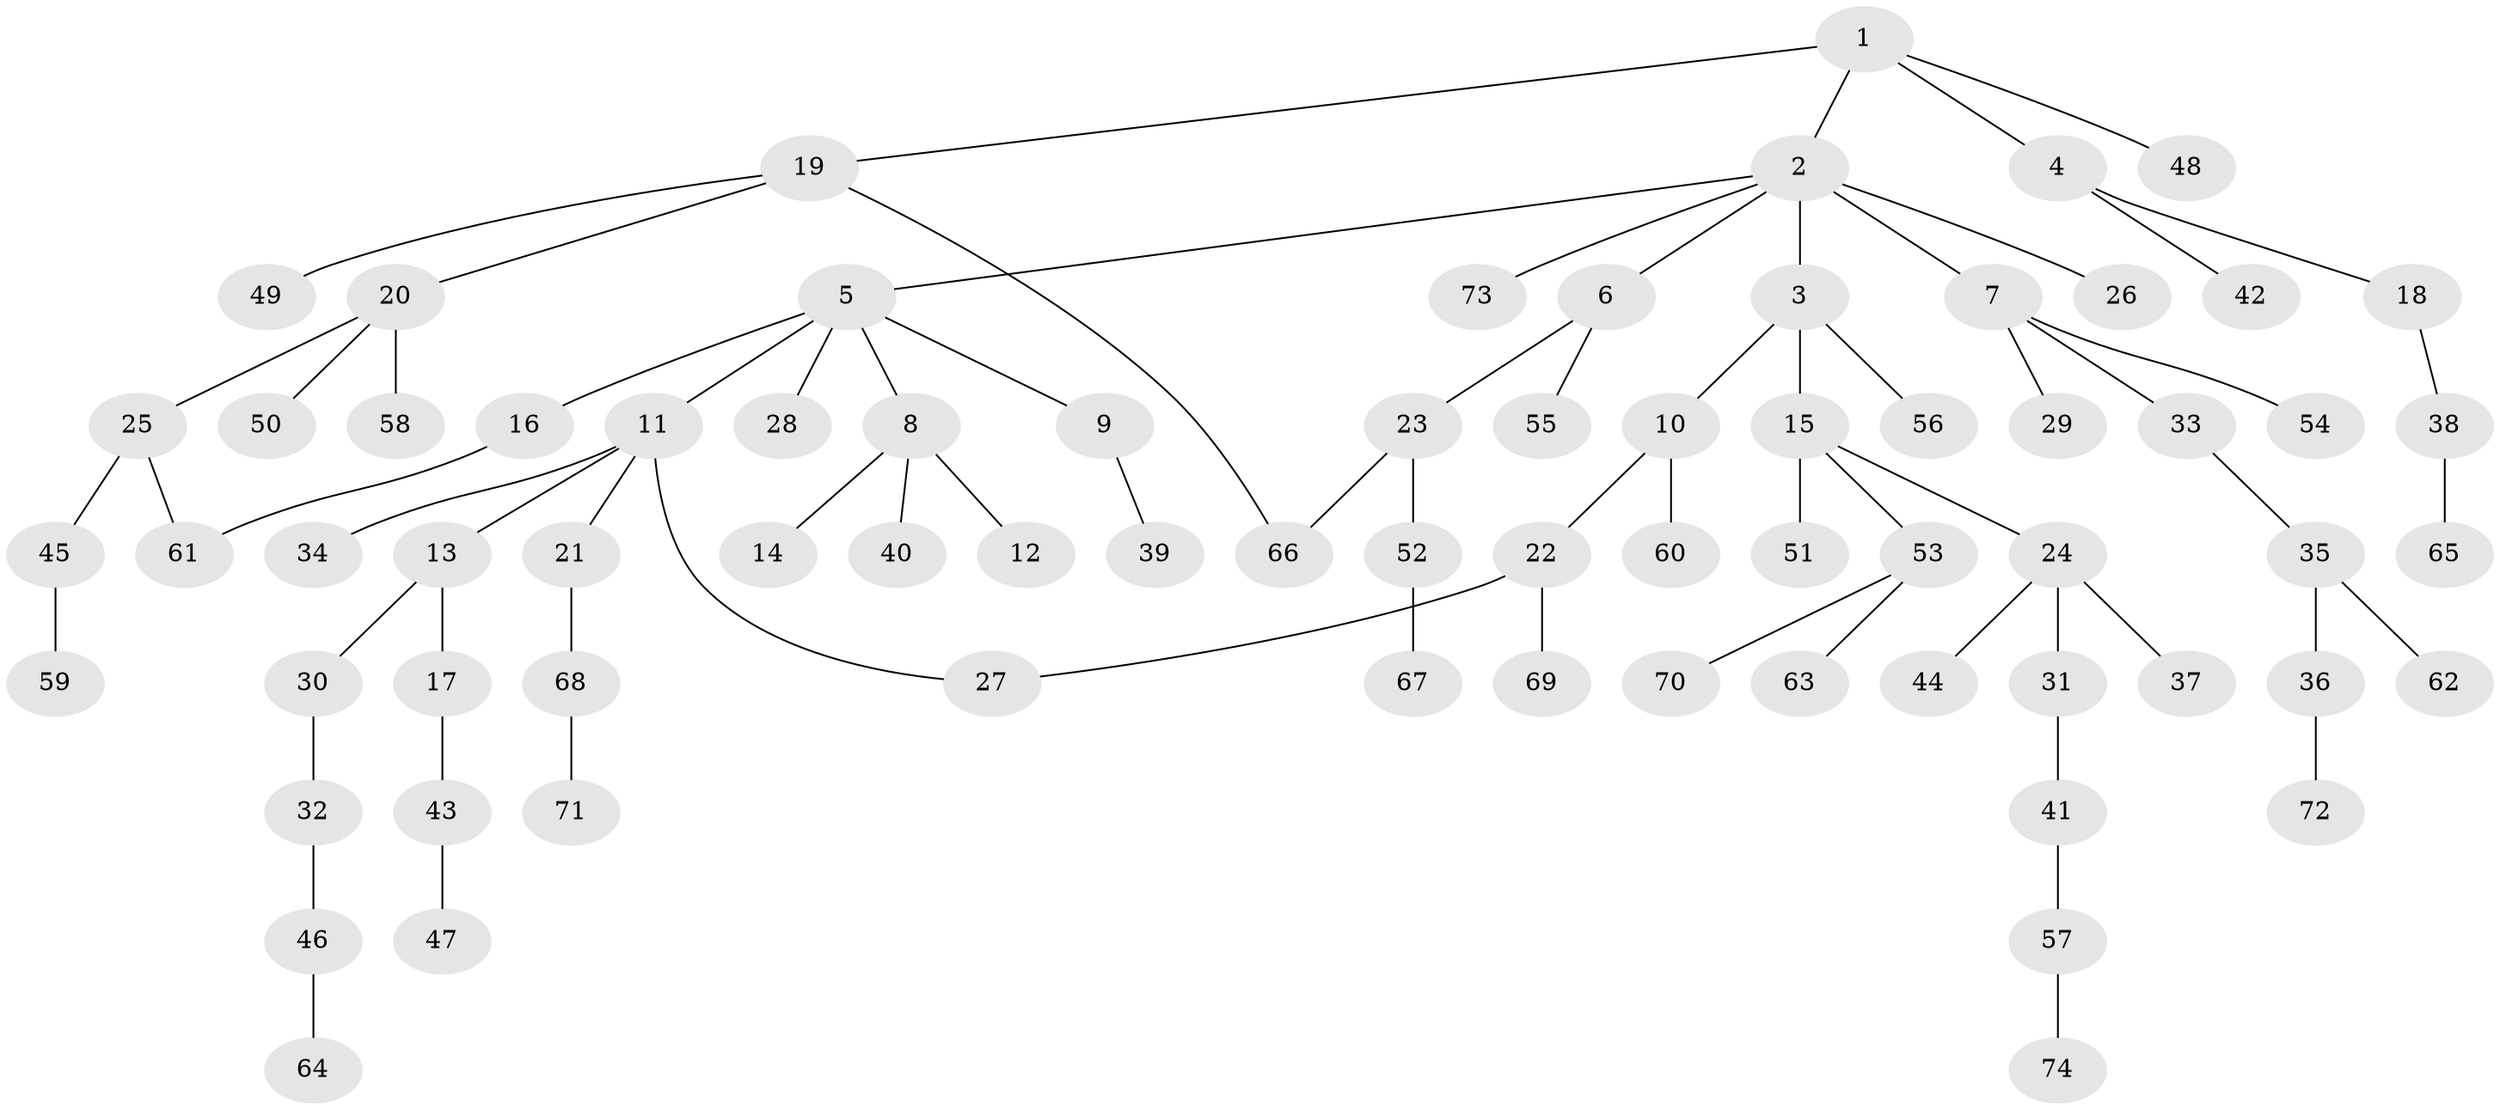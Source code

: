 // coarse degree distribution, {4: 0.0784313725490196, 9: 0.0196078431372549, 3: 0.17647058823529413, 6: 0.0392156862745098, 1: 0.5490196078431373, 2: 0.13725490196078433}
// Generated by graph-tools (version 1.1) at 2025/23/03/03/25 07:23:31]
// undirected, 74 vertices, 76 edges
graph export_dot {
graph [start="1"]
  node [color=gray90,style=filled];
  1;
  2;
  3;
  4;
  5;
  6;
  7;
  8;
  9;
  10;
  11;
  12;
  13;
  14;
  15;
  16;
  17;
  18;
  19;
  20;
  21;
  22;
  23;
  24;
  25;
  26;
  27;
  28;
  29;
  30;
  31;
  32;
  33;
  34;
  35;
  36;
  37;
  38;
  39;
  40;
  41;
  42;
  43;
  44;
  45;
  46;
  47;
  48;
  49;
  50;
  51;
  52;
  53;
  54;
  55;
  56;
  57;
  58;
  59;
  60;
  61;
  62;
  63;
  64;
  65;
  66;
  67;
  68;
  69;
  70;
  71;
  72;
  73;
  74;
  1 -- 2;
  1 -- 4;
  1 -- 19;
  1 -- 48;
  2 -- 3;
  2 -- 5;
  2 -- 6;
  2 -- 7;
  2 -- 26;
  2 -- 73;
  3 -- 10;
  3 -- 15;
  3 -- 56;
  4 -- 18;
  4 -- 42;
  5 -- 8;
  5 -- 9;
  5 -- 11;
  5 -- 16;
  5 -- 28;
  6 -- 23;
  6 -- 55;
  7 -- 29;
  7 -- 33;
  7 -- 54;
  8 -- 12;
  8 -- 14;
  8 -- 40;
  9 -- 39;
  10 -- 22;
  10 -- 60;
  11 -- 13;
  11 -- 21;
  11 -- 34;
  11 -- 27;
  13 -- 17;
  13 -- 30;
  15 -- 24;
  15 -- 51;
  15 -- 53;
  16 -- 61;
  17 -- 43;
  18 -- 38;
  19 -- 20;
  19 -- 49;
  19 -- 66;
  20 -- 25;
  20 -- 50;
  20 -- 58;
  21 -- 68;
  22 -- 27;
  22 -- 69;
  23 -- 52;
  23 -- 66;
  24 -- 31;
  24 -- 37;
  24 -- 44;
  25 -- 45;
  25 -- 61;
  30 -- 32;
  31 -- 41;
  32 -- 46;
  33 -- 35;
  35 -- 36;
  35 -- 62;
  36 -- 72;
  38 -- 65;
  41 -- 57;
  43 -- 47;
  45 -- 59;
  46 -- 64;
  52 -- 67;
  53 -- 63;
  53 -- 70;
  57 -- 74;
  68 -- 71;
}
